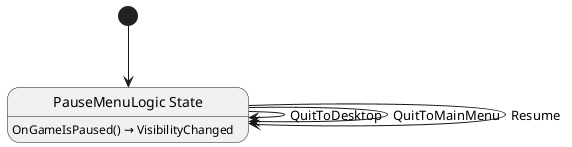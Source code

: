 @startuml PauseMenuLogic
state "PauseMenuLogic State" as Shellguard_UI_PauseMenuLogic_State

Shellguard_UI_PauseMenuLogic_State --> Shellguard_UI_PauseMenuLogic_State : QuitToDesktop
Shellguard_UI_PauseMenuLogic_State --> Shellguard_UI_PauseMenuLogic_State : QuitToMainMenu
Shellguard_UI_PauseMenuLogic_State --> Shellguard_UI_PauseMenuLogic_State : Resume

Shellguard_UI_PauseMenuLogic_State : OnGameIsPaused() → VisibilityChanged

[*] --> Shellguard_UI_PauseMenuLogic_State
@enduml